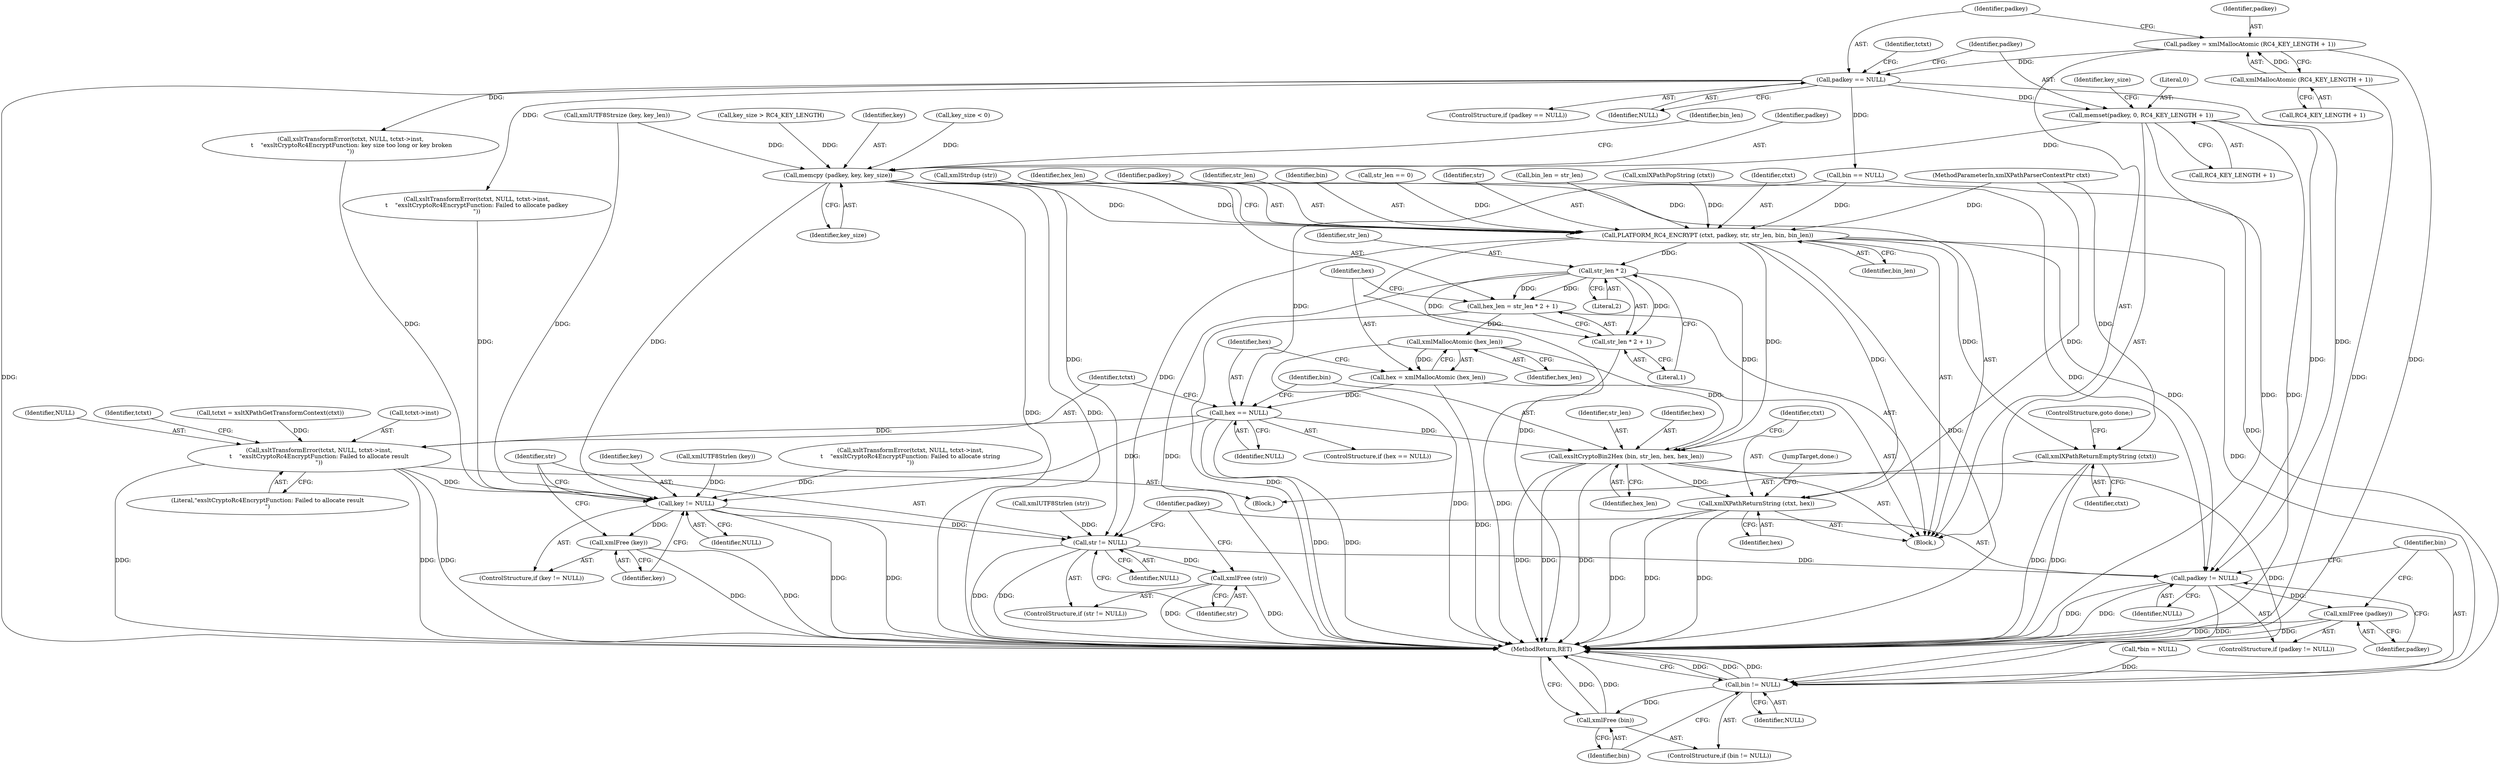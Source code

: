 digraph "1_Chrome_96dbafe288dbe2f0cc45fa3c39daf6d0c37acbab_1@API" {
"1000226" [label="(Call,memset(padkey, 0, RC4_KEY_LENGTH + 1))"];
"1000207" [label="(Call,padkey == NULL)"];
"1000200" [label="(Call,padkey = xmlMallocAtomic (RC4_KEY_LENGTH + 1))"];
"1000202" [label="(Call,xmlMallocAtomic (RC4_KEY_LENGTH + 1))"];
"1000261" [label="(Call,memcpy (padkey, key, key_size))"];
"1000292" [label="(Call,PLATFORM_RC4_ENCRYPT (ctxt, padkey, str, str_len, bin, bin_len))"];
"1000302" [label="(Call,str_len * 2)"];
"1000299" [label="(Call,hex_len = str_len * 2 + 1)"];
"1000308" [label="(Call,xmlMallocAtomic (hex_len))"];
"1000306" [label="(Call,hex = xmlMallocAtomic (hex_len))"];
"1000311" [label="(Call,hex == NULL)"];
"1000315" [label="(Call,xsltTransformError(tctxt, NULL, tctxt->inst,\n\t    \"exsltCryptoRc4EncryptFunction: Failed to allocate result\n\"))"];
"1000340" [label="(Call,key != NULL)"];
"1000343" [label="(Call,xmlFree (key))"];
"1000346" [label="(Call,str != NULL)"];
"1000349" [label="(Call,xmlFree (str))"];
"1000352" [label="(Call,padkey != NULL)"];
"1000355" [label="(Call,xmlFree (padkey))"];
"1000358" [label="(Call,bin != NULL)"];
"1000361" [label="(Call,xmlFree (bin))"];
"1000330" [label="(Call,exsltCryptoBin2Hex (bin, str_len, hex, hex_len))"];
"1000335" [label="(Call,xmlXPathReturnString (ctxt, hex))"];
"1000301" [label="(Call,str_len * 2 + 1)"];
"1000327" [label="(Call,xmlXPathReturnEmptyString (ctxt))"];
"1000139" [label="(Call,*bin = NULL)"];
"1000105" [label="(Block,)"];
"1000345" [label="(ControlStructure,if (str != NULL))"];
"1000348" [label="(Identifier,NULL)"];
"1000295" [label="(Identifier,str)"];
"1000310" [label="(ControlStructure,if (hex == NULL))"];
"1000273" [label="(Call,bin == NULL)"];
"1000200" [label="(Call,padkey = xmlMallocAtomic (RC4_KEY_LENGTH + 1))"];
"1000341" [label="(Identifier,key)"];
"1000242" [label="(Call,key_size < 0)"];
"1000318" [label="(Call,tctxt->inst)"];
"1000315" [label="(Call,xsltTransformError(tctxt, NULL, tctxt->inst,\n\t    \"exsltCryptoRc4EncryptFunction: Failed to allocate result\n\"))"];
"1000328" [label="(Identifier,ctxt)"];
"1000307" [label="(Identifier,hex)"];
"1000316" [label="(Identifier,tctxt)"];
"1000332" [label="(Identifier,str_len)"];
"1000226" [label="(Call,memset(padkey, 0, RC4_KEY_LENGTH + 1))"];
"1000103" [label="(MethodParameterIn,xmlXPathParserContextPtr ctxt)"];
"1000321" [label="(Literal,\"exsltCryptoRc4EncryptFunction: Failed to allocate result\n\")"];
"1000298" [label="(Identifier,bin_len)"];
"1000329" [label="(ControlStructure,goto done;)"];
"1000356" [label="(Identifier,padkey)"];
"1000354" [label="(Identifier,NULL)"];
"1000333" [label="(Identifier,hex)"];
"1000330" [label="(Call,exsltCryptoBin2Hex (bin, str_len, hex, hex_len))"];
"1000306" [label="(Call,hex = xmlMallocAtomic (hex_len))"];
"1000186" [label="(Call,xmlUTF8Strlen (key))"];
"1000266" [label="(Identifier,bin_len)"];
"1000206" [label="(ControlStructure,if (padkey == NULL))"];
"1000300" [label="(Identifier,hex_len)"];
"1000363" [label="(MethodReturn,RET)"];
"1000208" [label="(Identifier,padkey)"];
"1000349" [label="(Call,xmlFree (str))"];
"1000270" [label="(Call,xmlStrdup (str))"];
"1000302" [label="(Call,str_len * 2)"];
"1000314" [label="(Block,)"];
"1000360" [label="(Identifier,NULL)"];
"1000264" [label="(Identifier,key_size)"];
"1000309" [label="(Identifier,hex_len)"];
"1000262" [label="(Identifier,padkey)"];
"1000304" [label="(Literal,2)"];
"1000201" [label="(Identifier,padkey)"];
"1000353" [label="(Identifier,padkey)"];
"1000334" [label="(Identifier,hex_len)"];
"1000303" [label="(Identifier,str_len)"];
"1000212" [label="(Identifier,tctxt)"];
"1000357" [label="(ControlStructure,if (bin != NULL))"];
"1000352" [label="(Call,padkey != NULL)"];
"1000239" [label="(Call,key_size > RC4_KEY_LENGTH)"];
"1000313" [label="(Identifier,NULL)"];
"1000361" [label="(Call,xmlFree (bin))"];
"1000327" [label="(Call,xmlXPathReturnEmptyString (ctxt))"];
"1000335" [label="(Call,xmlXPathReturnString (ctxt, hex))"];
"1000229" [label="(Call,RC4_KEY_LENGTH + 1)"];
"1000346" [label="(Call,str != NULL)"];
"1000277" [label="(Call,xsltTransformError(tctxt, NULL, tctxt->inst,\n\t    \"exsltCryptoRc4EncryptFunction: Failed to allocate string\n\"))"];
"1000233" [label="(Identifier,key_size)"];
"1000337" [label="(Identifier,hex)"];
"1000207" [label="(Call,padkey == NULL)"];
"1000362" [label="(Identifier,bin)"];
"1000246" [label="(Call,xsltTransformError(tctxt, NULL, tctxt->inst,\n \t    \"exsltCryptoRc4EncryptFunction: key size too long or key broken\n\"))"];
"1000202" [label="(Call,xmlMallocAtomic (RC4_KEY_LENGTH + 1))"];
"1000265" [label="(Call,bin_len = str_len)"];
"1000347" [label="(Identifier,str)"];
"1000305" [label="(Literal,1)"];
"1000338" [label="(JumpTarget,done:)"];
"1000343" [label="(Call,xmlFree (key))"];
"1000350" [label="(Identifier,str)"];
"1000355" [label="(Call,xmlFree (padkey))"];
"1000308" [label="(Call,xmlMallocAtomic (hex_len))"];
"1000317" [label="(Identifier,NULL)"];
"1000182" [label="(Call,xmlXPathPopString (ctxt))"];
"1000293" [label="(Identifier,ctxt)"];
"1000351" [label="(ControlStructure,if (padkey != NULL))"];
"1000359" [label="(Identifier,bin)"];
"1000340" [label="(Call,key != NULL)"];
"1000234" [label="(Call,xmlUTF8Strsize (key, key_len))"];
"1000203" [label="(Call,RC4_KEY_LENGTH + 1)"];
"1000294" [label="(Identifier,padkey)"];
"1000263" [label="(Identifier,key)"];
"1000344" [label="(Identifier,key)"];
"1000292" [label="(Call,PLATFORM_RC4_ENCRYPT (ctxt, padkey, str, str_len, bin, bin_len))"];
"1000168" [label="(Call,xmlUTF8Strlen (str))"];
"1000324" [label="(Identifier,tctxt)"];
"1000158" [label="(Call,tctxt = xsltXPathGetTransformContext(ctxt))"];
"1000312" [label="(Identifier,hex)"];
"1000336" [label="(Identifier,ctxt)"];
"1000296" [label="(Identifier,str_len)"];
"1000297" [label="(Identifier,bin)"];
"1000339" [label="(ControlStructure,if (key != NULL))"];
"1000342" [label="(Identifier,NULL)"];
"1000331" [label="(Identifier,bin)"];
"1000228" [label="(Literal,0)"];
"1000261" [label="(Call,memcpy (padkey, key, key_size))"];
"1000227" [label="(Identifier,padkey)"];
"1000211" [label="(Call,xsltTransformError(tctxt, NULL, tctxt->inst,\n\t    \"exsltCryptoRc4EncryptFunction: Failed to allocate padkey\n\"))"];
"1000299" [label="(Call,hex_len = str_len * 2 + 1)"];
"1000311" [label="(Call,hex == NULL)"];
"1000171" [label="(Call,str_len == 0)"];
"1000358" [label="(Call,bin != NULL)"];
"1000209" [label="(Identifier,NULL)"];
"1000301" [label="(Call,str_len * 2 + 1)"];
"1000226" -> "1000105"  [label="AST: "];
"1000226" -> "1000229"  [label="CFG: "];
"1000227" -> "1000226"  [label="AST: "];
"1000228" -> "1000226"  [label="AST: "];
"1000229" -> "1000226"  [label="AST: "];
"1000233" -> "1000226"  [label="CFG: "];
"1000226" -> "1000363"  [label="DDG: "];
"1000226" -> "1000363"  [label="DDG: "];
"1000207" -> "1000226"  [label="DDG: "];
"1000226" -> "1000261"  [label="DDG: "];
"1000226" -> "1000352"  [label="DDG: "];
"1000207" -> "1000206"  [label="AST: "];
"1000207" -> "1000209"  [label="CFG: "];
"1000208" -> "1000207"  [label="AST: "];
"1000209" -> "1000207"  [label="AST: "];
"1000212" -> "1000207"  [label="CFG: "];
"1000227" -> "1000207"  [label="CFG: "];
"1000207" -> "1000363"  [label="DDG: "];
"1000200" -> "1000207"  [label="DDG: "];
"1000207" -> "1000211"  [label="DDG: "];
"1000207" -> "1000246"  [label="DDG: "];
"1000207" -> "1000273"  [label="DDG: "];
"1000207" -> "1000352"  [label="DDG: "];
"1000200" -> "1000105"  [label="AST: "];
"1000200" -> "1000202"  [label="CFG: "];
"1000201" -> "1000200"  [label="AST: "];
"1000202" -> "1000200"  [label="AST: "];
"1000208" -> "1000200"  [label="CFG: "];
"1000200" -> "1000363"  [label="DDG: "];
"1000202" -> "1000200"  [label="DDG: "];
"1000202" -> "1000203"  [label="CFG: "];
"1000203" -> "1000202"  [label="AST: "];
"1000202" -> "1000363"  [label="DDG: "];
"1000261" -> "1000105"  [label="AST: "];
"1000261" -> "1000264"  [label="CFG: "];
"1000262" -> "1000261"  [label="AST: "];
"1000263" -> "1000261"  [label="AST: "];
"1000264" -> "1000261"  [label="AST: "];
"1000266" -> "1000261"  [label="CFG: "];
"1000261" -> "1000363"  [label="DDG: "];
"1000261" -> "1000363"  [label="DDG: "];
"1000234" -> "1000261"  [label="DDG: "];
"1000239" -> "1000261"  [label="DDG: "];
"1000242" -> "1000261"  [label="DDG: "];
"1000261" -> "1000292"  [label="DDG: "];
"1000261" -> "1000340"  [label="DDG: "];
"1000261" -> "1000352"  [label="DDG: "];
"1000292" -> "1000105"  [label="AST: "];
"1000292" -> "1000298"  [label="CFG: "];
"1000293" -> "1000292"  [label="AST: "];
"1000294" -> "1000292"  [label="AST: "];
"1000295" -> "1000292"  [label="AST: "];
"1000296" -> "1000292"  [label="AST: "];
"1000297" -> "1000292"  [label="AST: "];
"1000298" -> "1000292"  [label="AST: "];
"1000300" -> "1000292"  [label="CFG: "];
"1000292" -> "1000363"  [label="DDG: "];
"1000292" -> "1000363"  [label="DDG: "];
"1000182" -> "1000292"  [label="DDG: "];
"1000103" -> "1000292"  [label="DDG: "];
"1000270" -> "1000292"  [label="DDG: "];
"1000171" -> "1000292"  [label="DDG: "];
"1000273" -> "1000292"  [label="DDG: "];
"1000265" -> "1000292"  [label="DDG: "];
"1000292" -> "1000302"  [label="DDG: "];
"1000292" -> "1000327"  [label="DDG: "];
"1000292" -> "1000330"  [label="DDG: "];
"1000292" -> "1000335"  [label="DDG: "];
"1000292" -> "1000346"  [label="DDG: "];
"1000292" -> "1000352"  [label="DDG: "];
"1000292" -> "1000358"  [label="DDG: "];
"1000302" -> "1000301"  [label="AST: "];
"1000302" -> "1000304"  [label="CFG: "];
"1000303" -> "1000302"  [label="AST: "];
"1000304" -> "1000302"  [label="AST: "];
"1000305" -> "1000302"  [label="CFG: "];
"1000302" -> "1000363"  [label="DDG: "];
"1000302" -> "1000299"  [label="DDG: "];
"1000302" -> "1000299"  [label="DDG: "];
"1000302" -> "1000301"  [label="DDG: "];
"1000302" -> "1000301"  [label="DDG: "];
"1000302" -> "1000330"  [label="DDG: "];
"1000299" -> "1000105"  [label="AST: "];
"1000299" -> "1000301"  [label="CFG: "];
"1000300" -> "1000299"  [label="AST: "];
"1000301" -> "1000299"  [label="AST: "];
"1000307" -> "1000299"  [label="CFG: "];
"1000299" -> "1000363"  [label="DDG: "];
"1000299" -> "1000308"  [label="DDG: "];
"1000308" -> "1000306"  [label="AST: "];
"1000308" -> "1000309"  [label="CFG: "];
"1000309" -> "1000308"  [label="AST: "];
"1000306" -> "1000308"  [label="CFG: "];
"1000308" -> "1000363"  [label="DDG: "];
"1000308" -> "1000306"  [label="DDG: "];
"1000308" -> "1000330"  [label="DDG: "];
"1000306" -> "1000105"  [label="AST: "];
"1000307" -> "1000306"  [label="AST: "];
"1000312" -> "1000306"  [label="CFG: "];
"1000306" -> "1000363"  [label="DDG: "];
"1000306" -> "1000311"  [label="DDG: "];
"1000311" -> "1000310"  [label="AST: "];
"1000311" -> "1000313"  [label="CFG: "];
"1000312" -> "1000311"  [label="AST: "];
"1000313" -> "1000311"  [label="AST: "];
"1000316" -> "1000311"  [label="CFG: "];
"1000331" -> "1000311"  [label="CFG: "];
"1000311" -> "1000363"  [label="DDG: "];
"1000311" -> "1000363"  [label="DDG: "];
"1000273" -> "1000311"  [label="DDG: "];
"1000311" -> "1000315"  [label="DDG: "];
"1000311" -> "1000330"  [label="DDG: "];
"1000311" -> "1000340"  [label="DDG: "];
"1000315" -> "1000314"  [label="AST: "];
"1000315" -> "1000321"  [label="CFG: "];
"1000316" -> "1000315"  [label="AST: "];
"1000317" -> "1000315"  [label="AST: "];
"1000318" -> "1000315"  [label="AST: "];
"1000321" -> "1000315"  [label="AST: "];
"1000324" -> "1000315"  [label="CFG: "];
"1000315" -> "1000363"  [label="DDG: "];
"1000315" -> "1000363"  [label="DDG: "];
"1000315" -> "1000363"  [label="DDG: "];
"1000158" -> "1000315"  [label="DDG: "];
"1000315" -> "1000340"  [label="DDG: "];
"1000340" -> "1000339"  [label="AST: "];
"1000340" -> "1000342"  [label="CFG: "];
"1000341" -> "1000340"  [label="AST: "];
"1000342" -> "1000340"  [label="AST: "];
"1000344" -> "1000340"  [label="CFG: "];
"1000347" -> "1000340"  [label="CFG: "];
"1000340" -> "1000363"  [label="DDG: "];
"1000340" -> "1000363"  [label="DDG: "];
"1000186" -> "1000340"  [label="DDG: "];
"1000234" -> "1000340"  [label="DDG: "];
"1000246" -> "1000340"  [label="DDG: "];
"1000211" -> "1000340"  [label="DDG: "];
"1000277" -> "1000340"  [label="DDG: "];
"1000340" -> "1000343"  [label="DDG: "];
"1000340" -> "1000346"  [label="DDG: "];
"1000343" -> "1000339"  [label="AST: "];
"1000343" -> "1000344"  [label="CFG: "];
"1000344" -> "1000343"  [label="AST: "];
"1000347" -> "1000343"  [label="CFG: "];
"1000343" -> "1000363"  [label="DDG: "];
"1000343" -> "1000363"  [label="DDG: "];
"1000346" -> "1000345"  [label="AST: "];
"1000346" -> "1000348"  [label="CFG: "];
"1000347" -> "1000346"  [label="AST: "];
"1000348" -> "1000346"  [label="AST: "];
"1000350" -> "1000346"  [label="CFG: "];
"1000353" -> "1000346"  [label="CFG: "];
"1000346" -> "1000363"  [label="DDG: "];
"1000346" -> "1000363"  [label="DDG: "];
"1000168" -> "1000346"  [label="DDG: "];
"1000270" -> "1000346"  [label="DDG: "];
"1000346" -> "1000349"  [label="DDG: "];
"1000346" -> "1000352"  [label="DDG: "];
"1000349" -> "1000345"  [label="AST: "];
"1000349" -> "1000350"  [label="CFG: "];
"1000350" -> "1000349"  [label="AST: "];
"1000353" -> "1000349"  [label="CFG: "];
"1000349" -> "1000363"  [label="DDG: "];
"1000349" -> "1000363"  [label="DDG: "];
"1000352" -> "1000351"  [label="AST: "];
"1000352" -> "1000354"  [label="CFG: "];
"1000353" -> "1000352"  [label="AST: "];
"1000354" -> "1000352"  [label="AST: "];
"1000356" -> "1000352"  [label="CFG: "];
"1000359" -> "1000352"  [label="CFG: "];
"1000352" -> "1000363"  [label="DDG: "];
"1000352" -> "1000363"  [label="DDG: "];
"1000352" -> "1000355"  [label="DDG: "];
"1000352" -> "1000358"  [label="DDG: "];
"1000355" -> "1000351"  [label="AST: "];
"1000355" -> "1000356"  [label="CFG: "];
"1000356" -> "1000355"  [label="AST: "];
"1000359" -> "1000355"  [label="CFG: "];
"1000355" -> "1000363"  [label="DDG: "];
"1000355" -> "1000363"  [label="DDG: "];
"1000358" -> "1000357"  [label="AST: "];
"1000358" -> "1000360"  [label="CFG: "];
"1000359" -> "1000358"  [label="AST: "];
"1000360" -> "1000358"  [label="AST: "];
"1000362" -> "1000358"  [label="CFG: "];
"1000363" -> "1000358"  [label="CFG: "];
"1000358" -> "1000363"  [label="DDG: "];
"1000358" -> "1000363"  [label="DDG: "];
"1000358" -> "1000363"  [label="DDG: "];
"1000330" -> "1000358"  [label="DDG: "];
"1000139" -> "1000358"  [label="DDG: "];
"1000273" -> "1000358"  [label="DDG: "];
"1000358" -> "1000361"  [label="DDG: "];
"1000361" -> "1000357"  [label="AST: "];
"1000361" -> "1000362"  [label="CFG: "];
"1000362" -> "1000361"  [label="AST: "];
"1000363" -> "1000361"  [label="CFG: "];
"1000361" -> "1000363"  [label="DDG: "];
"1000361" -> "1000363"  [label="DDG: "];
"1000330" -> "1000105"  [label="AST: "];
"1000330" -> "1000334"  [label="CFG: "];
"1000331" -> "1000330"  [label="AST: "];
"1000332" -> "1000330"  [label="AST: "];
"1000333" -> "1000330"  [label="AST: "];
"1000334" -> "1000330"  [label="AST: "];
"1000336" -> "1000330"  [label="CFG: "];
"1000330" -> "1000363"  [label="DDG: "];
"1000330" -> "1000363"  [label="DDG: "];
"1000330" -> "1000363"  [label="DDG: "];
"1000330" -> "1000335"  [label="DDG: "];
"1000335" -> "1000105"  [label="AST: "];
"1000335" -> "1000337"  [label="CFG: "];
"1000336" -> "1000335"  [label="AST: "];
"1000337" -> "1000335"  [label="AST: "];
"1000338" -> "1000335"  [label="CFG: "];
"1000335" -> "1000363"  [label="DDG: "];
"1000335" -> "1000363"  [label="DDG: "];
"1000335" -> "1000363"  [label="DDG: "];
"1000103" -> "1000335"  [label="DDG: "];
"1000301" -> "1000305"  [label="CFG: "];
"1000305" -> "1000301"  [label="AST: "];
"1000301" -> "1000363"  [label="DDG: "];
"1000327" -> "1000314"  [label="AST: "];
"1000327" -> "1000328"  [label="CFG: "];
"1000328" -> "1000327"  [label="AST: "];
"1000329" -> "1000327"  [label="CFG: "];
"1000327" -> "1000363"  [label="DDG: "];
"1000327" -> "1000363"  [label="DDG: "];
"1000103" -> "1000327"  [label="DDG: "];
}
